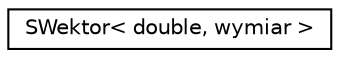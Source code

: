 digraph "Graphical Class Hierarchy"
{
 // LATEX_PDF_SIZE
  edge [fontname="Helvetica",fontsize="10",labelfontname="Helvetica",labelfontsize="10"];
  node [fontname="Helvetica",fontsize="10",shape=record];
  rankdir="LR";
  Node0 [label="SWektor\< double, wymiar \>",height=0.2,width=0.4,color="black", fillcolor="white", style="filled",URL="$class_s_wektor.html",tooltip=" "];
}
